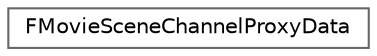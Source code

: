 digraph "Graphical Class Hierarchy"
{
 // INTERACTIVE_SVG=YES
 // LATEX_PDF_SIZE
  bgcolor="transparent";
  edge [fontname=Helvetica,fontsize=10,labelfontname=Helvetica,labelfontsize=10];
  node [fontname=Helvetica,fontsize=10,shape=box,height=0.2,width=0.4];
  rankdir="LR";
  Node0 [id="Node000000",label="FMovieSceneChannelProxyData",height=0.2,width=0.4,color="grey40", fillcolor="white", style="filled",URL="$de/d10/structFMovieSceneChannelProxyData.html",tooltip="Construction helper that is required to create a new FMovieSceneChannelProxy from multiple channels."];
}
